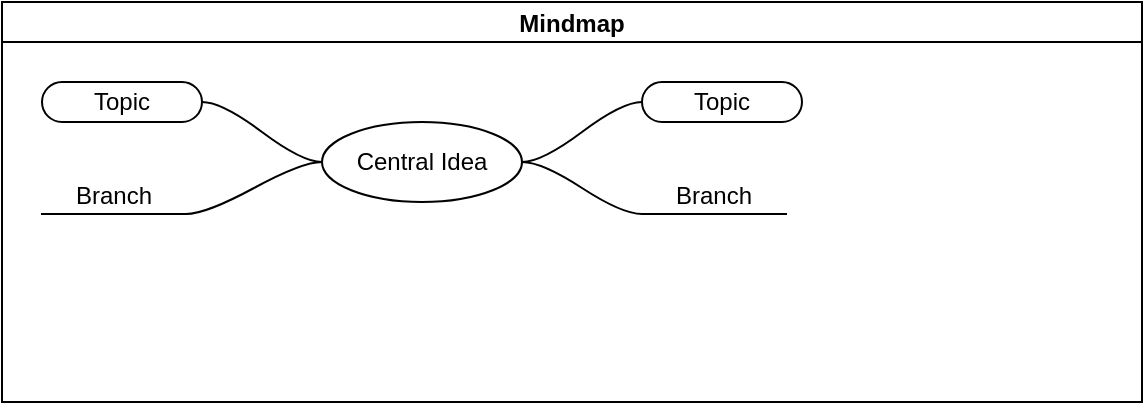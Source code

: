 <mxfile version="20.6.0" type="github"><diagram id="kzEG3J2ah51Hhq0l-Hr4" name="第 1 页"><mxGraphModel dx="2062" dy="1122" grid="1" gridSize="10" guides="1" tooltips="1" connect="1" arrows="1" fold="1" page="1" pageScale="1" pageWidth="827" pageHeight="1169" math="0" shadow="0"><root><mxCell id="0"/><mxCell id="1" parent="0"/><mxCell id="Eo9803bpL8ItBC-lxROb-1" value="Mindmap" style="swimlane;startSize=20;horizontal=1;containerType=tree;" parent="1" vertex="1"><mxGeometry x="90" y="350" width="570" height="200" as="geometry"/></mxCell><mxCell id="Eo9803bpL8ItBC-lxROb-2" value="" style="edgeStyle=entityRelationEdgeStyle;startArrow=none;endArrow=none;segment=10;curved=1;rounded=0;" parent="Eo9803bpL8ItBC-lxROb-1" source="Eo9803bpL8ItBC-lxROb-6" target="Eo9803bpL8ItBC-lxROb-7" edge="1"><mxGeometry relative="1" as="geometry"/></mxCell><mxCell id="Eo9803bpL8ItBC-lxROb-3" value="" style="edgeStyle=entityRelationEdgeStyle;startArrow=none;endArrow=none;segment=10;curved=1;rounded=0;" parent="Eo9803bpL8ItBC-lxROb-1" source="Eo9803bpL8ItBC-lxROb-6" target="Eo9803bpL8ItBC-lxROb-8" edge="1"><mxGeometry relative="1" as="geometry"/></mxCell><mxCell id="Eo9803bpL8ItBC-lxROb-4" value="" style="edgeStyle=entityRelationEdgeStyle;startArrow=none;endArrow=none;segment=10;curved=1;rounded=0;" parent="Eo9803bpL8ItBC-lxROb-1" source="Eo9803bpL8ItBC-lxROb-6" target="Eo9803bpL8ItBC-lxROb-9" edge="1"><mxGeometry relative="1" as="geometry"/></mxCell><mxCell id="Eo9803bpL8ItBC-lxROb-5" value="" style="edgeStyle=entityRelationEdgeStyle;startArrow=none;endArrow=none;segment=10;curved=1;rounded=0;" parent="Eo9803bpL8ItBC-lxROb-1" source="Eo9803bpL8ItBC-lxROb-6" target="Eo9803bpL8ItBC-lxROb-10" edge="1"><mxGeometry relative="1" as="geometry"/></mxCell><mxCell id="Eo9803bpL8ItBC-lxROb-6" value="Central Idea" style="ellipse;whiteSpace=wrap;html=1;align=center;treeFolding=1;treeMoving=1;newEdgeStyle={&quot;edgeStyle&quot;:&quot;entityRelationEdgeStyle&quot;,&quot;startArrow&quot;:&quot;none&quot;,&quot;endArrow&quot;:&quot;none&quot;,&quot;segment&quot;:10,&quot;curved&quot;:1};" parent="Eo9803bpL8ItBC-lxROb-1" vertex="1"><mxGeometry x="160" y="60" width="100" height="40" as="geometry"/></mxCell><mxCell id="Eo9803bpL8ItBC-lxROb-7" value="Topic" style="whiteSpace=wrap;html=1;rounded=1;arcSize=50;align=center;verticalAlign=middle;strokeWidth=1;autosize=1;spacing=4;treeFolding=1;treeMoving=1;newEdgeStyle={&quot;edgeStyle&quot;:&quot;entityRelationEdgeStyle&quot;,&quot;startArrow&quot;:&quot;none&quot;,&quot;endArrow&quot;:&quot;none&quot;,&quot;segment&quot;:10,&quot;curved&quot;:1};" parent="Eo9803bpL8ItBC-lxROb-1" vertex="1"><mxGeometry x="320" y="40" width="80" height="20" as="geometry"/></mxCell><mxCell id="Eo9803bpL8ItBC-lxROb-8" value="Branch" style="whiteSpace=wrap;html=1;shape=partialRectangle;top=0;left=0;bottom=1;right=0;points=[[0,1],[1,1]];fillColor=none;align=center;verticalAlign=bottom;routingCenterY=0.5;snapToPoint=1;autosize=1;treeFolding=1;treeMoving=1;newEdgeStyle={&quot;edgeStyle&quot;:&quot;entityRelationEdgeStyle&quot;,&quot;startArrow&quot;:&quot;none&quot;,&quot;endArrow&quot;:&quot;none&quot;,&quot;segment&quot;:10,&quot;curved&quot;:1};" parent="Eo9803bpL8ItBC-lxROb-1" vertex="1"><mxGeometry x="320" y="80" width="72" height="26" as="geometry"/></mxCell><mxCell id="Eo9803bpL8ItBC-lxROb-9" value="Topic" style="whiteSpace=wrap;html=1;rounded=1;arcSize=50;align=center;verticalAlign=middle;strokeWidth=1;autosize=1;spacing=4;treeFolding=1;treeMoving=1;newEdgeStyle={&quot;edgeStyle&quot;:&quot;entityRelationEdgeStyle&quot;,&quot;startArrow&quot;:&quot;none&quot;,&quot;endArrow&quot;:&quot;none&quot;,&quot;segment&quot;:10,&quot;curved&quot;:1};" parent="Eo9803bpL8ItBC-lxROb-1" vertex="1"><mxGeometry x="20" y="40" width="80" height="20" as="geometry"/></mxCell><mxCell id="Eo9803bpL8ItBC-lxROb-10" value="Branch" style="whiteSpace=wrap;html=1;shape=partialRectangle;top=0;left=0;bottom=1;right=0;points=[[0,1],[1,1]];fillColor=none;align=center;verticalAlign=bottom;routingCenterY=0.5;snapToPoint=1;autosize=1;treeFolding=1;treeMoving=1;newEdgeStyle={&quot;edgeStyle&quot;:&quot;entityRelationEdgeStyle&quot;,&quot;startArrow&quot;:&quot;none&quot;,&quot;endArrow&quot;:&quot;none&quot;,&quot;segment&quot;:10,&quot;curved&quot;:1};" parent="Eo9803bpL8ItBC-lxROb-1" vertex="1"><mxGeometry x="20" y="80" width="72" height="26" as="geometry"/></mxCell></root></mxGraphModel></diagram></mxfile>